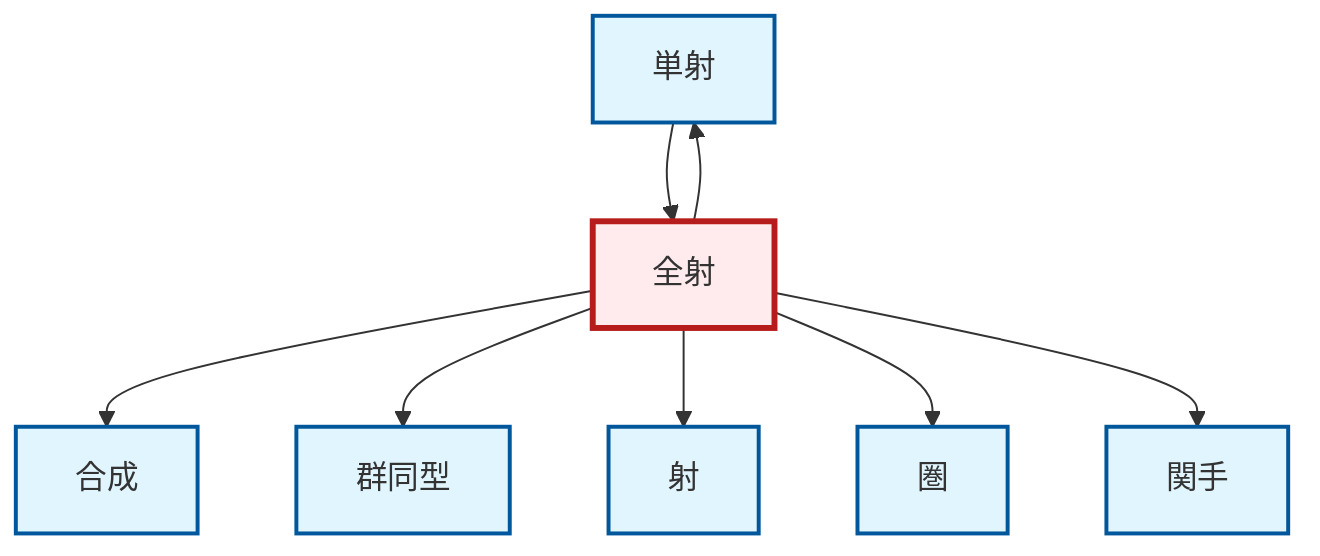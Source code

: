 graph TD
    classDef definition fill:#e1f5fe,stroke:#01579b,stroke-width:2px
    classDef theorem fill:#f3e5f5,stroke:#4a148c,stroke-width:2px
    classDef axiom fill:#fff3e0,stroke:#e65100,stroke-width:2px
    classDef example fill:#e8f5e9,stroke:#1b5e20,stroke-width:2px
    classDef current fill:#ffebee,stroke:#b71c1c,stroke-width:3px
    def-category["圏"]:::definition
    def-isomorphism["群同型"]:::definition
    def-monomorphism["単射"]:::definition
    def-morphism["射"]:::definition
    def-composition["合成"]:::definition
    def-functor["関手"]:::definition
    def-epimorphism["全射"]:::definition
    def-epimorphism --> def-composition
    def-epimorphism --> def-monomorphism
    def-epimorphism --> def-isomorphism
    def-monomorphism --> def-epimorphism
    def-epimorphism --> def-morphism
    def-epimorphism --> def-category
    def-epimorphism --> def-functor
    class def-epimorphism current